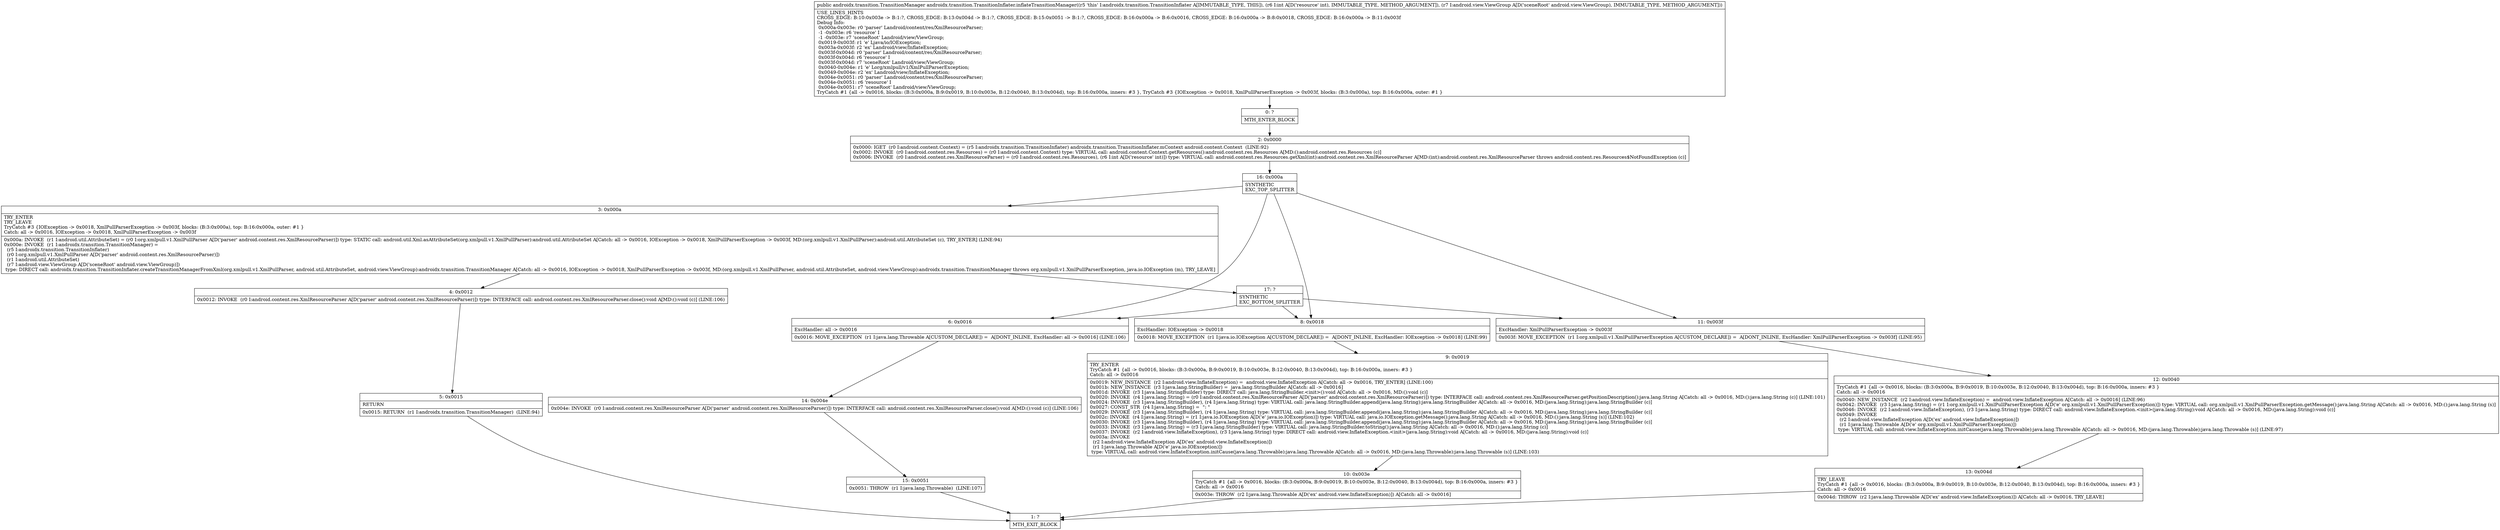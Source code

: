 digraph "CFG forandroidx.transition.TransitionInflater.inflateTransitionManager(ILandroid\/view\/ViewGroup;)Landroidx\/transition\/TransitionManager;" {
Node_0 [shape=record,label="{0\:\ ?|MTH_ENTER_BLOCK\l}"];
Node_2 [shape=record,label="{2\:\ 0x0000|0x0000: IGET  (r0 I:android.content.Context) = (r5 I:androidx.transition.TransitionInflater) androidx.transition.TransitionInflater.mContext android.content.Context  (LINE:92)\l0x0002: INVOKE  (r0 I:android.content.res.Resources) = (r0 I:android.content.Context) type: VIRTUAL call: android.content.Context.getResources():android.content.res.Resources A[MD:():android.content.res.Resources (c)]\l0x0006: INVOKE  (r0 I:android.content.res.XmlResourceParser) = (r0 I:android.content.res.Resources), (r6 I:int A[D('resource' int)]) type: VIRTUAL call: android.content.res.Resources.getXml(int):android.content.res.XmlResourceParser A[MD:(int):android.content.res.XmlResourceParser throws android.content.res.Resources$NotFoundException (c)]\l}"];
Node_16 [shape=record,label="{16\:\ 0x000a|SYNTHETIC\lEXC_TOP_SPLITTER\l}"];
Node_3 [shape=record,label="{3\:\ 0x000a|TRY_ENTER\lTRY_LEAVE\lTryCatch #3 \{IOException \-\> 0x0018, XmlPullParserException \-\> 0x003f, blocks: (B:3:0x000a), top: B:16:0x000a, outer: #1 \}\lCatch: all \-\> 0x0016, IOException \-\> 0x0018, XmlPullParserException \-\> 0x003f\l|0x000a: INVOKE  (r1 I:android.util.AttributeSet) = (r0 I:org.xmlpull.v1.XmlPullParser A[D('parser' android.content.res.XmlResourceParser)]) type: STATIC call: android.util.Xml.asAttributeSet(org.xmlpull.v1.XmlPullParser):android.util.AttributeSet A[Catch: all \-\> 0x0016, IOException \-\> 0x0018, XmlPullParserException \-\> 0x003f, MD:(org.xmlpull.v1.XmlPullParser):android.util.AttributeSet (c), TRY_ENTER] (LINE:94)\l0x000e: INVOKE  (r1 I:androidx.transition.TransitionManager) = \l  (r5 I:androidx.transition.TransitionInflater)\l  (r0 I:org.xmlpull.v1.XmlPullParser A[D('parser' android.content.res.XmlResourceParser)])\l  (r1 I:android.util.AttributeSet)\l  (r7 I:android.view.ViewGroup A[D('sceneRoot' android.view.ViewGroup)])\l type: DIRECT call: androidx.transition.TransitionInflater.createTransitionManagerFromXml(org.xmlpull.v1.XmlPullParser, android.util.AttributeSet, android.view.ViewGroup):androidx.transition.TransitionManager A[Catch: all \-\> 0x0016, IOException \-\> 0x0018, XmlPullParserException \-\> 0x003f, MD:(org.xmlpull.v1.XmlPullParser, android.util.AttributeSet, android.view.ViewGroup):androidx.transition.TransitionManager throws org.xmlpull.v1.XmlPullParserException, java.io.IOException (m), TRY_LEAVE]\l}"];
Node_4 [shape=record,label="{4\:\ 0x0012|0x0012: INVOKE  (r0 I:android.content.res.XmlResourceParser A[D('parser' android.content.res.XmlResourceParser)]) type: INTERFACE call: android.content.res.XmlResourceParser.close():void A[MD:():void (c)] (LINE:106)\l}"];
Node_5 [shape=record,label="{5\:\ 0x0015|RETURN\l|0x0015: RETURN  (r1 I:androidx.transition.TransitionManager)  (LINE:94)\l}"];
Node_1 [shape=record,label="{1\:\ ?|MTH_EXIT_BLOCK\l}"];
Node_17 [shape=record,label="{17\:\ ?|SYNTHETIC\lEXC_BOTTOM_SPLITTER\l}"];
Node_6 [shape=record,label="{6\:\ 0x0016|ExcHandler: all \-\> 0x0016\l|0x0016: MOVE_EXCEPTION  (r1 I:java.lang.Throwable A[CUSTOM_DECLARE]) =  A[DONT_INLINE, ExcHandler: all \-\> 0x0016] (LINE:106)\l}"];
Node_14 [shape=record,label="{14\:\ 0x004e|0x004e: INVOKE  (r0 I:android.content.res.XmlResourceParser A[D('parser' android.content.res.XmlResourceParser)]) type: INTERFACE call: android.content.res.XmlResourceParser.close():void A[MD:():void (c)] (LINE:106)\l}"];
Node_15 [shape=record,label="{15\:\ 0x0051|0x0051: THROW  (r1 I:java.lang.Throwable)  (LINE:107)\l}"];
Node_8 [shape=record,label="{8\:\ 0x0018|ExcHandler: IOException \-\> 0x0018\l|0x0018: MOVE_EXCEPTION  (r1 I:java.io.IOException A[CUSTOM_DECLARE]) =  A[DONT_INLINE, ExcHandler: IOException \-\> 0x0018] (LINE:99)\l}"];
Node_9 [shape=record,label="{9\:\ 0x0019|TRY_ENTER\lTryCatch #1 \{all \-\> 0x0016, blocks: (B:3:0x000a, B:9:0x0019, B:10:0x003e, B:12:0x0040, B:13:0x004d), top: B:16:0x000a, inners: #3 \}\lCatch: all \-\> 0x0016\l|0x0019: NEW_INSTANCE  (r2 I:android.view.InflateException) =  android.view.InflateException A[Catch: all \-\> 0x0016, TRY_ENTER] (LINE:100)\l0x001b: NEW_INSTANCE  (r3 I:java.lang.StringBuilder) =  java.lang.StringBuilder A[Catch: all \-\> 0x0016]\l0x001d: INVOKE  (r3 I:java.lang.StringBuilder) type: DIRECT call: java.lang.StringBuilder.\<init\>():void A[Catch: all \-\> 0x0016, MD:():void (c)]\l0x0020: INVOKE  (r4 I:java.lang.String) = (r0 I:android.content.res.XmlResourceParser A[D('parser' android.content.res.XmlResourceParser)]) type: INTERFACE call: android.content.res.XmlResourceParser.getPositionDescription():java.lang.String A[Catch: all \-\> 0x0016, MD:():java.lang.String (c)] (LINE:101)\l0x0024: INVOKE  (r3 I:java.lang.StringBuilder), (r4 I:java.lang.String) type: VIRTUAL call: java.lang.StringBuilder.append(java.lang.String):java.lang.StringBuilder A[Catch: all \-\> 0x0016, MD:(java.lang.String):java.lang.StringBuilder (c)]\l0x0027: CONST_STR  (r4 I:java.lang.String) =  \": \" \l0x0029: INVOKE  (r3 I:java.lang.StringBuilder), (r4 I:java.lang.String) type: VIRTUAL call: java.lang.StringBuilder.append(java.lang.String):java.lang.StringBuilder A[Catch: all \-\> 0x0016, MD:(java.lang.String):java.lang.StringBuilder (c)]\l0x002c: INVOKE  (r4 I:java.lang.String) = (r1 I:java.io.IOException A[D('e' java.io.IOException)]) type: VIRTUAL call: java.io.IOException.getMessage():java.lang.String A[Catch: all \-\> 0x0016, MD:():java.lang.String (s)] (LINE:102)\l0x0030: INVOKE  (r3 I:java.lang.StringBuilder), (r4 I:java.lang.String) type: VIRTUAL call: java.lang.StringBuilder.append(java.lang.String):java.lang.StringBuilder A[Catch: all \-\> 0x0016, MD:(java.lang.String):java.lang.StringBuilder (c)]\l0x0033: INVOKE  (r3 I:java.lang.String) = (r3 I:java.lang.StringBuilder) type: VIRTUAL call: java.lang.StringBuilder.toString():java.lang.String A[Catch: all \-\> 0x0016, MD:():java.lang.String (c)]\l0x0037: INVOKE  (r2 I:android.view.InflateException), (r3 I:java.lang.String) type: DIRECT call: android.view.InflateException.\<init\>(java.lang.String):void A[Catch: all \-\> 0x0016, MD:(java.lang.String):void (c)]\l0x003a: INVOKE  \l  (r2 I:android.view.InflateException A[D('ex' android.view.InflateException)])\l  (r1 I:java.lang.Throwable A[D('e' java.io.IOException)])\l type: VIRTUAL call: android.view.InflateException.initCause(java.lang.Throwable):java.lang.Throwable A[Catch: all \-\> 0x0016, MD:(java.lang.Throwable):java.lang.Throwable (s)] (LINE:103)\l}"];
Node_10 [shape=record,label="{10\:\ 0x003e|TryCatch #1 \{all \-\> 0x0016, blocks: (B:3:0x000a, B:9:0x0019, B:10:0x003e, B:12:0x0040, B:13:0x004d), top: B:16:0x000a, inners: #3 \}\lCatch: all \-\> 0x0016\l|0x003e: THROW  (r2 I:java.lang.Throwable A[D('ex' android.view.InflateException)]) A[Catch: all \-\> 0x0016]\l}"];
Node_11 [shape=record,label="{11\:\ 0x003f|ExcHandler: XmlPullParserException \-\> 0x003f\l|0x003f: MOVE_EXCEPTION  (r1 I:org.xmlpull.v1.XmlPullParserException A[CUSTOM_DECLARE]) =  A[DONT_INLINE, ExcHandler: XmlPullParserException \-\> 0x003f] (LINE:95)\l}"];
Node_12 [shape=record,label="{12\:\ 0x0040|TryCatch #1 \{all \-\> 0x0016, blocks: (B:3:0x000a, B:9:0x0019, B:10:0x003e, B:12:0x0040, B:13:0x004d), top: B:16:0x000a, inners: #3 \}\lCatch: all \-\> 0x0016\l|0x0040: NEW_INSTANCE  (r2 I:android.view.InflateException) =  android.view.InflateException A[Catch: all \-\> 0x0016] (LINE:96)\l0x0042: INVOKE  (r3 I:java.lang.String) = (r1 I:org.xmlpull.v1.XmlPullParserException A[D('e' org.xmlpull.v1.XmlPullParserException)]) type: VIRTUAL call: org.xmlpull.v1.XmlPullParserException.getMessage():java.lang.String A[Catch: all \-\> 0x0016, MD:():java.lang.String (s)]\l0x0046: INVOKE  (r2 I:android.view.InflateException), (r3 I:java.lang.String) type: DIRECT call: android.view.InflateException.\<init\>(java.lang.String):void A[Catch: all \-\> 0x0016, MD:(java.lang.String):void (c)]\l0x0049: INVOKE  \l  (r2 I:android.view.InflateException A[D('ex' android.view.InflateException)])\l  (r1 I:java.lang.Throwable A[D('e' org.xmlpull.v1.XmlPullParserException)])\l type: VIRTUAL call: android.view.InflateException.initCause(java.lang.Throwable):java.lang.Throwable A[Catch: all \-\> 0x0016, MD:(java.lang.Throwable):java.lang.Throwable (s)] (LINE:97)\l}"];
Node_13 [shape=record,label="{13\:\ 0x004d|TRY_LEAVE\lTryCatch #1 \{all \-\> 0x0016, blocks: (B:3:0x000a, B:9:0x0019, B:10:0x003e, B:12:0x0040, B:13:0x004d), top: B:16:0x000a, inners: #3 \}\lCatch: all \-\> 0x0016\l|0x004d: THROW  (r2 I:java.lang.Throwable A[D('ex' android.view.InflateException)]) A[Catch: all \-\> 0x0016, TRY_LEAVE]\l}"];
MethodNode[shape=record,label="{public androidx.transition.TransitionManager androidx.transition.TransitionInflater.inflateTransitionManager((r5 'this' I:androidx.transition.TransitionInflater A[IMMUTABLE_TYPE, THIS]), (r6 I:int A[D('resource' int), IMMUTABLE_TYPE, METHOD_ARGUMENT]), (r7 I:android.view.ViewGroup A[D('sceneRoot' android.view.ViewGroup), IMMUTABLE_TYPE, METHOD_ARGUMENT]))  | USE_LINES_HINTS\lCROSS_EDGE: B:10:0x003e \-\> B:1:?, CROSS_EDGE: B:13:0x004d \-\> B:1:?, CROSS_EDGE: B:15:0x0051 \-\> B:1:?, CROSS_EDGE: B:16:0x000a \-\> B:6:0x0016, CROSS_EDGE: B:16:0x000a \-\> B:8:0x0018, CROSS_EDGE: B:16:0x000a \-\> B:11:0x003f\lDebug Info:\l  0x000a\-0x003e: r0 'parser' Landroid\/content\/res\/XmlResourceParser;\l  \-1 \-0x003e: r6 'resource' I\l  \-1 \-0x003e: r7 'sceneRoot' Landroid\/view\/ViewGroup;\l  0x0019\-0x003f: r1 'e' Ljava\/io\/IOException;\l  0x003a\-0x003f: r2 'ex' Landroid\/view\/InflateException;\l  0x003f\-0x004d: r0 'parser' Landroid\/content\/res\/XmlResourceParser;\l  0x003f\-0x004d: r6 'resource' I\l  0x003f\-0x004d: r7 'sceneRoot' Landroid\/view\/ViewGroup;\l  0x0040\-0x004e: r1 'e' Lorg\/xmlpull\/v1\/XmlPullParserException;\l  0x0049\-0x004e: r2 'ex' Landroid\/view\/InflateException;\l  0x004e\-0x0051: r0 'parser' Landroid\/content\/res\/XmlResourceParser;\l  0x004e\-0x0051: r6 'resource' I\l  0x004e\-0x0051: r7 'sceneRoot' Landroid\/view\/ViewGroup;\lTryCatch #1 \{all \-\> 0x0016, blocks: (B:3:0x000a, B:9:0x0019, B:10:0x003e, B:12:0x0040, B:13:0x004d), top: B:16:0x000a, inners: #3 \}, TryCatch #3 \{IOException \-\> 0x0018, XmlPullParserException \-\> 0x003f, blocks: (B:3:0x000a), top: B:16:0x000a, outer: #1 \}\l}"];
MethodNode -> Node_0;Node_0 -> Node_2;
Node_2 -> Node_16;
Node_16 -> Node_3;
Node_16 -> Node_6;
Node_16 -> Node_8;
Node_16 -> Node_11;
Node_3 -> Node_4;
Node_3 -> Node_17;
Node_4 -> Node_5;
Node_5 -> Node_1;
Node_17 -> Node_8;
Node_17 -> Node_11;
Node_17 -> Node_6;
Node_6 -> Node_14;
Node_14 -> Node_15;
Node_15 -> Node_1;
Node_8 -> Node_9;
Node_9 -> Node_10;
Node_10 -> Node_1;
Node_11 -> Node_12;
Node_12 -> Node_13;
Node_13 -> Node_1;
}

